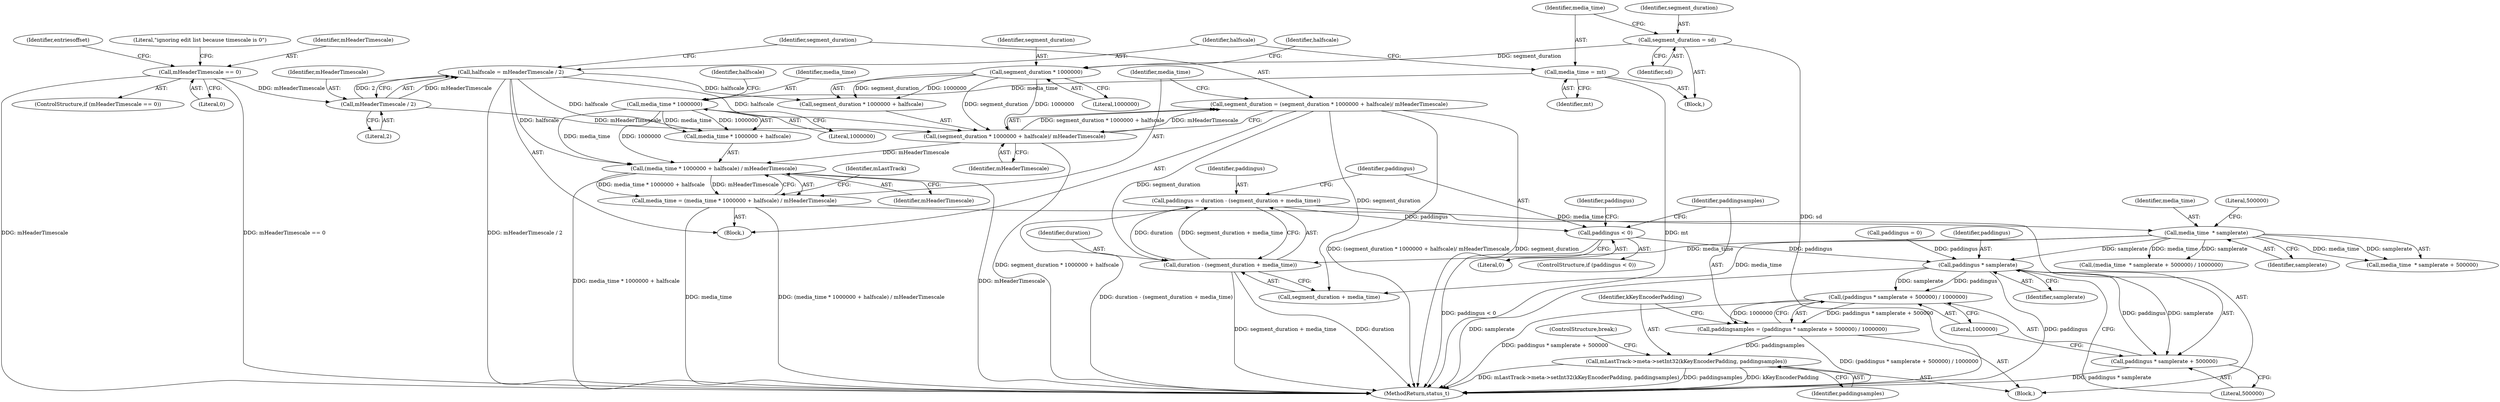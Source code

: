 digraph "0_Android_6fe85f7e15203e48df2cc3e8e1c4bc6ad49dc968@integer" {
"1000768" [label="(Call,paddingus = duration - (segment_duration + media_time))"];
"1000770" [label="(Call,duration - (segment_duration + media_time))"];
"1000717" [label="(Call,segment_duration = (segment_duration * 1000000 + halfscale)/ mHeaderTimescale)"];
"1000719" [label="(Call,(segment_duration * 1000000 + halfscale)/ mHeaderTimescale)"];
"1000721" [label="(Call,segment_duration * 1000000)"];
"1000701" [label="(Call,segment_duration = sd)"];
"1000712" [label="(Call,halfscale = mHeaderTimescale / 2)"];
"1000714" [label="(Call,mHeaderTimescale / 2)"];
"1000634" [label="(Call,mHeaderTimescale == 0)"];
"1000759" [label="(Call,media_time  * samplerate)"];
"1000726" [label="(Call,media_time = (media_time * 1000000 + halfscale) / mHeaderTimescale)"];
"1000728" [label="(Call,(media_time * 1000000 + halfscale) / mHeaderTimescale)"];
"1000730" [label="(Call,media_time * 1000000)"];
"1000704" [label="(Call,media_time = mt)"];
"1000776" [label="(Call,paddingus < 0)"];
"1000788" [label="(Call,paddingus * samplerate)"];
"1000786" [label="(Call,(paddingus * samplerate + 500000) / 1000000)"];
"1000784" [label="(Call,paddingsamples = (paddingus * samplerate + 500000) / 1000000)"];
"1000793" [label="(Call,mLastTrack->meta->setInt32(kKeyEncoderPadding, paddingsamples))"];
"1000787" [label="(Call,paddingus * samplerate + 500000)"];
"1000768" [label="(Call,paddingus = duration - (segment_duration + media_time))"];
"1000771" [label="(Identifier,duration)"];
"1000733" [label="(Identifier,halfscale)"];
"1000790" [label="(Identifier,samplerate)"];
"1000772" [label="(Call,segment_duration + media_time)"];
"1000706" [label="(Identifier,mt)"];
"1000726" [label="(Call,media_time = (media_time * 1000000 + halfscale) / mHeaderTimescale)"];
"1000787" [label="(Call,paddingus * samplerate + 500000)"];
"1000739" [label="(Identifier,mLastTrack)"];
"1000780" [label="(Call,paddingus = 0)"];
"1000794" [label="(Identifier,kKeyEncoderPadding)"];
"1000636" [label="(Literal,0)"];
"1000777" [label="(Identifier,paddingus)"];
"1000703" [label="(Identifier,sd)"];
"1002931" [label="(MethodReturn,status_t)"];
"1000725" [label="(Identifier,mHeaderTimescale)"];
"1000679" [label="(Block,)"];
"1000732" [label="(Literal,1000000)"];
"1000786" [label="(Call,(paddingus * samplerate + 500000) / 1000000)"];
"1000734" [label="(Identifier,mHeaderTimescale)"];
"1000791" [label="(Literal,500000)"];
"1000761" [label="(Identifier,samplerate)"];
"1000727" [label="(Identifier,media_time)"];
"1000715" [label="(Identifier,mHeaderTimescale)"];
"1000731" [label="(Identifier,media_time)"];
"1000633" [label="(ControlStructure,if (mHeaderTimescale == 0))"];
"1000769" [label="(Identifier,paddingus)"];
"1000796" [label="(ControlStructure,break;)"];
"1000760" [label="(Identifier,media_time)"];
"1000788" [label="(Call,paddingus * samplerate)"];
"1000759" [label="(Call,media_time  * samplerate)"];
"1000719" [label="(Call,(segment_duration * 1000000 + halfscale)/ mHeaderTimescale)"];
"1000641" [label="(Block,)"];
"1000713" [label="(Identifier,halfscale)"];
"1000729" [label="(Call,media_time * 1000000 + halfscale)"];
"1000792" [label="(Literal,1000000)"];
"1000762" [label="(Literal,500000)"];
"1000721" [label="(Call,segment_duration * 1000000)"];
"1000720" [label="(Call,segment_duration * 1000000 + halfscale)"];
"1000758" [label="(Call,media_time  * samplerate + 500000)"];
"1000704" [label="(Call,media_time = mt)"];
"1000705" [label="(Identifier,media_time)"];
"1000702" [label="(Identifier,segment_duration)"];
"1000778" [label="(Literal,0)"];
"1000785" [label="(Identifier,paddingsamples)"];
"1000757" [label="(Call,(media_time  * samplerate + 500000) / 1000000)"];
"1000789" [label="(Identifier,paddingus)"];
"1000793" [label="(Call,mLastTrack->meta->setInt32(kKeyEncoderPadding, paddingsamples))"];
"1000784" [label="(Call,paddingsamples = (paddingus * samplerate + 500000) / 1000000)"];
"1000770" [label="(Call,duration - (segment_duration + media_time))"];
"1000718" [label="(Identifier,segment_duration)"];
"1000724" [label="(Identifier,halfscale)"];
"1000776" [label="(Call,paddingus < 0)"];
"1000714" [label="(Call,mHeaderTimescale / 2)"];
"1000730" [label="(Call,media_time * 1000000)"];
"1000723" [label="(Literal,1000000)"];
"1000634" [label="(Call,mHeaderTimescale == 0)"];
"1000795" [label="(Identifier,paddingsamples)"];
"1000728" [label="(Call,(media_time * 1000000 + halfscale) / mHeaderTimescale)"];
"1000701" [label="(Call,segment_duration = sd)"];
"1000716" [label="(Literal,2)"];
"1000753" [label="(Block,)"];
"1000644" [label="(Identifier,entriesoffset)"];
"1000712" [label="(Call,halfscale = mHeaderTimescale / 2)"];
"1000639" [label="(Literal,\"ignoring edit list because timescale is 0\")"];
"1000722" [label="(Identifier,segment_duration)"];
"1000635" [label="(Identifier,mHeaderTimescale)"];
"1000781" [label="(Identifier,paddingus)"];
"1000717" [label="(Call,segment_duration = (segment_duration * 1000000 + halfscale)/ mHeaderTimescale)"];
"1000775" [label="(ControlStructure,if (paddingus < 0))"];
"1000768" -> "1000753"  [label="AST: "];
"1000768" -> "1000770"  [label="CFG: "];
"1000769" -> "1000768"  [label="AST: "];
"1000770" -> "1000768"  [label="AST: "];
"1000777" -> "1000768"  [label="CFG: "];
"1000768" -> "1002931"  [label="DDG: duration - (segment_duration + media_time)"];
"1000770" -> "1000768"  [label="DDG: duration"];
"1000770" -> "1000768"  [label="DDG: segment_duration + media_time"];
"1000768" -> "1000776"  [label="DDG: paddingus"];
"1000770" -> "1000772"  [label="CFG: "];
"1000771" -> "1000770"  [label="AST: "];
"1000772" -> "1000770"  [label="AST: "];
"1000770" -> "1002931"  [label="DDG: segment_duration + media_time"];
"1000770" -> "1002931"  [label="DDG: duration"];
"1000717" -> "1000770"  [label="DDG: segment_duration"];
"1000759" -> "1000770"  [label="DDG: media_time"];
"1000717" -> "1000641"  [label="AST: "];
"1000717" -> "1000719"  [label="CFG: "];
"1000718" -> "1000717"  [label="AST: "];
"1000719" -> "1000717"  [label="AST: "];
"1000727" -> "1000717"  [label="CFG: "];
"1000717" -> "1002931"  [label="DDG: (segment_duration * 1000000 + halfscale)/ mHeaderTimescale"];
"1000717" -> "1002931"  [label="DDG: segment_duration"];
"1000719" -> "1000717"  [label="DDG: segment_duration * 1000000 + halfscale"];
"1000719" -> "1000717"  [label="DDG: mHeaderTimescale"];
"1000717" -> "1000772"  [label="DDG: segment_duration"];
"1000719" -> "1000725"  [label="CFG: "];
"1000720" -> "1000719"  [label="AST: "];
"1000725" -> "1000719"  [label="AST: "];
"1000719" -> "1002931"  [label="DDG: segment_duration * 1000000 + halfscale"];
"1000721" -> "1000719"  [label="DDG: segment_duration"];
"1000721" -> "1000719"  [label="DDG: 1000000"];
"1000712" -> "1000719"  [label="DDG: halfscale"];
"1000714" -> "1000719"  [label="DDG: mHeaderTimescale"];
"1000719" -> "1000728"  [label="DDG: mHeaderTimescale"];
"1000721" -> "1000720"  [label="AST: "];
"1000721" -> "1000723"  [label="CFG: "];
"1000722" -> "1000721"  [label="AST: "];
"1000723" -> "1000721"  [label="AST: "];
"1000724" -> "1000721"  [label="CFG: "];
"1000721" -> "1000720"  [label="DDG: segment_duration"];
"1000721" -> "1000720"  [label="DDG: 1000000"];
"1000701" -> "1000721"  [label="DDG: segment_duration"];
"1000701" -> "1000679"  [label="AST: "];
"1000701" -> "1000703"  [label="CFG: "];
"1000702" -> "1000701"  [label="AST: "];
"1000703" -> "1000701"  [label="AST: "];
"1000705" -> "1000701"  [label="CFG: "];
"1000701" -> "1002931"  [label="DDG: sd"];
"1000712" -> "1000641"  [label="AST: "];
"1000712" -> "1000714"  [label="CFG: "];
"1000713" -> "1000712"  [label="AST: "];
"1000714" -> "1000712"  [label="AST: "];
"1000718" -> "1000712"  [label="CFG: "];
"1000712" -> "1002931"  [label="DDG: mHeaderTimescale / 2"];
"1000714" -> "1000712"  [label="DDG: mHeaderTimescale"];
"1000714" -> "1000712"  [label="DDG: 2"];
"1000712" -> "1000720"  [label="DDG: halfscale"];
"1000712" -> "1000728"  [label="DDG: halfscale"];
"1000712" -> "1000729"  [label="DDG: halfscale"];
"1000714" -> "1000716"  [label="CFG: "];
"1000715" -> "1000714"  [label="AST: "];
"1000716" -> "1000714"  [label="AST: "];
"1000634" -> "1000714"  [label="DDG: mHeaderTimescale"];
"1000634" -> "1000633"  [label="AST: "];
"1000634" -> "1000636"  [label="CFG: "];
"1000635" -> "1000634"  [label="AST: "];
"1000636" -> "1000634"  [label="AST: "];
"1000639" -> "1000634"  [label="CFG: "];
"1000644" -> "1000634"  [label="CFG: "];
"1000634" -> "1002931"  [label="DDG: mHeaderTimescale"];
"1000634" -> "1002931"  [label="DDG: mHeaderTimescale == 0"];
"1000759" -> "1000758"  [label="AST: "];
"1000759" -> "1000761"  [label="CFG: "];
"1000760" -> "1000759"  [label="AST: "];
"1000761" -> "1000759"  [label="AST: "];
"1000762" -> "1000759"  [label="CFG: "];
"1000759" -> "1000757"  [label="DDG: media_time"];
"1000759" -> "1000757"  [label="DDG: samplerate"];
"1000759" -> "1000758"  [label="DDG: media_time"];
"1000759" -> "1000758"  [label="DDG: samplerate"];
"1000726" -> "1000759"  [label="DDG: media_time"];
"1000759" -> "1000772"  [label="DDG: media_time"];
"1000759" -> "1000788"  [label="DDG: samplerate"];
"1000726" -> "1000641"  [label="AST: "];
"1000726" -> "1000728"  [label="CFG: "];
"1000727" -> "1000726"  [label="AST: "];
"1000728" -> "1000726"  [label="AST: "];
"1000739" -> "1000726"  [label="CFG: "];
"1000726" -> "1002931"  [label="DDG: media_time"];
"1000726" -> "1002931"  [label="DDG: (media_time * 1000000 + halfscale) / mHeaderTimescale"];
"1000728" -> "1000726"  [label="DDG: media_time * 1000000 + halfscale"];
"1000728" -> "1000726"  [label="DDG: mHeaderTimescale"];
"1000728" -> "1000734"  [label="CFG: "];
"1000729" -> "1000728"  [label="AST: "];
"1000734" -> "1000728"  [label="AST: "];
"1000728" -> "1002931"  [label="DDG: mHeaderTimescale"];
"1000728" -> "1002931"  [label="DDG: media_time * 1000000 + halfscale"];
"1000730" -> "1000728"  [label="DDG: media_time"];
"1000730" -> "1000728"  [label="DDG: 1000000"];
"1000730" -> "1000729"  [label="AST: "];
"1000730" -> "1000732"  [label="CFG: "];
"1000731" -> "1000730"  [label="AST: "];
"1000732" -> "1000730"  [label="AST: "];
"1000733" -> "1000730"  [label="CFG: "];
"1000730" -> "1000729"  [label="DDG: media_time"];
"1000730" -> "1000729"  [label="DDG: 1000000"];
"1000704" -> "1000730"  [label="DDG: media_time"];
"1000704" -> "1000679"  [label="AST: "];
"1000704" -> "1000706"  [label="CFG: "];
"1000705" -> "1000704"  [label="AST: "];
"1000706" -> "1000704"  [label="AST: "];
"1000713" -> "1000704"  [label="CFG: "];
"1000704" -> "1002931"  [label="DDG: mt"];
"1000776" -> "1000775"  [label="AST: "];
"1000776" -> "1000778"  [label="CFG: "];
"1000777" -> "1000776"  [label="AST: "];
"1000778" -> "1000776"  [label="AST: "];
"1000781" -> "1000776"  [label="CFG: "];
"1000785" -> "1000776"  [label="CFG: "];
"1000776" -> "1002931"  [label="DDG: paddingus < 0"];
"1000776" -> "1000788"  [label="DDG: paddingus"];
"1000788" -> "1000787"  [label="AST: "];
"1000788" -> "1000790"  [label="CFG: "];
"1000789" -> "1000788"  [label="AST: "];
"1000790" -> "1000788"  [label="AST: "];
"1000791" -> "1000788"  [label="CFG: "];
"1000788" -> "1002931"  [label="DDG: paddingus"];
"1000788" -> "1002931"  [label="DDG: samplerate"];
"1000788" -> "1000786"  [label="DDG: paddingus"];
"1000788" -> "1000786"  [label="DDG: samplerate"];
"1000788" -> "1000787"  [label="DDG: paddingus"];
"1000788" -> "1000787"  [label="DDG: samplerate"];
"1000780" -> "1000788"  [label="DDG: paddingus"];
"1000786" -> "1000784"  [label="AST: "];
"1000786" -> "1000792"  [label="CFG: "];
"1000787" -> "1000786"  [label="AST: "];
"1000792" -> "1000786"  [label="AST: "];
"1000784" -> "1000786"  [label="CFG: "];
"1000786" -> "1002931"  [label="DDG: paddingus * samplerate + 500000"];
"1000786" -> "1000784"  [label="DDG: paddingus * samplerate + 500000"];
"1000786" -> "1000784"  [label="DDG: 1000000"];
"1000784" -> "1000753"  [label="AST: "];
"1000785" -> "1000784"  [label="AST: "];
"1000794" -> "1000784"  [label="CFG: "];
"1000784" -> "1002931"  [label="DDG: (paddingus * samplerate + 500000) / 1000000"];
"1000784" -> "1000793"  [label="DDG: paddingsamples"];
"1000793" -> "1000753"  [label="AST: "];
"1000793" -> "1000795"  [label="CFG: "];
"1000794" -> "1000793"  [label="AST: "];
"1000795" -> "1000793"  [label="AST: "];
"1000796" -> "1000793"  [label="CFG: "];
"1000793" -> "1002931"  [label="DDG: mLastTrack->meta->setInt32(kKeyEncoderPadding, paddingsamples)"];
"1000793" -> "1002931"  [label="DDG: paddingsamples"];
"1000793" -> "1002931"  [label="DDG: kKeyEncoderPadding"];
"1000787" -> "1000791"  [label="CFG: "];
"1000791" -> "1000787"  [label="AST: "];
"1000792" -> "1000787"  [label="CFG: "];
"1000787" -> "1002931"  [label="DDG: paddingus * samplerate"];
}
